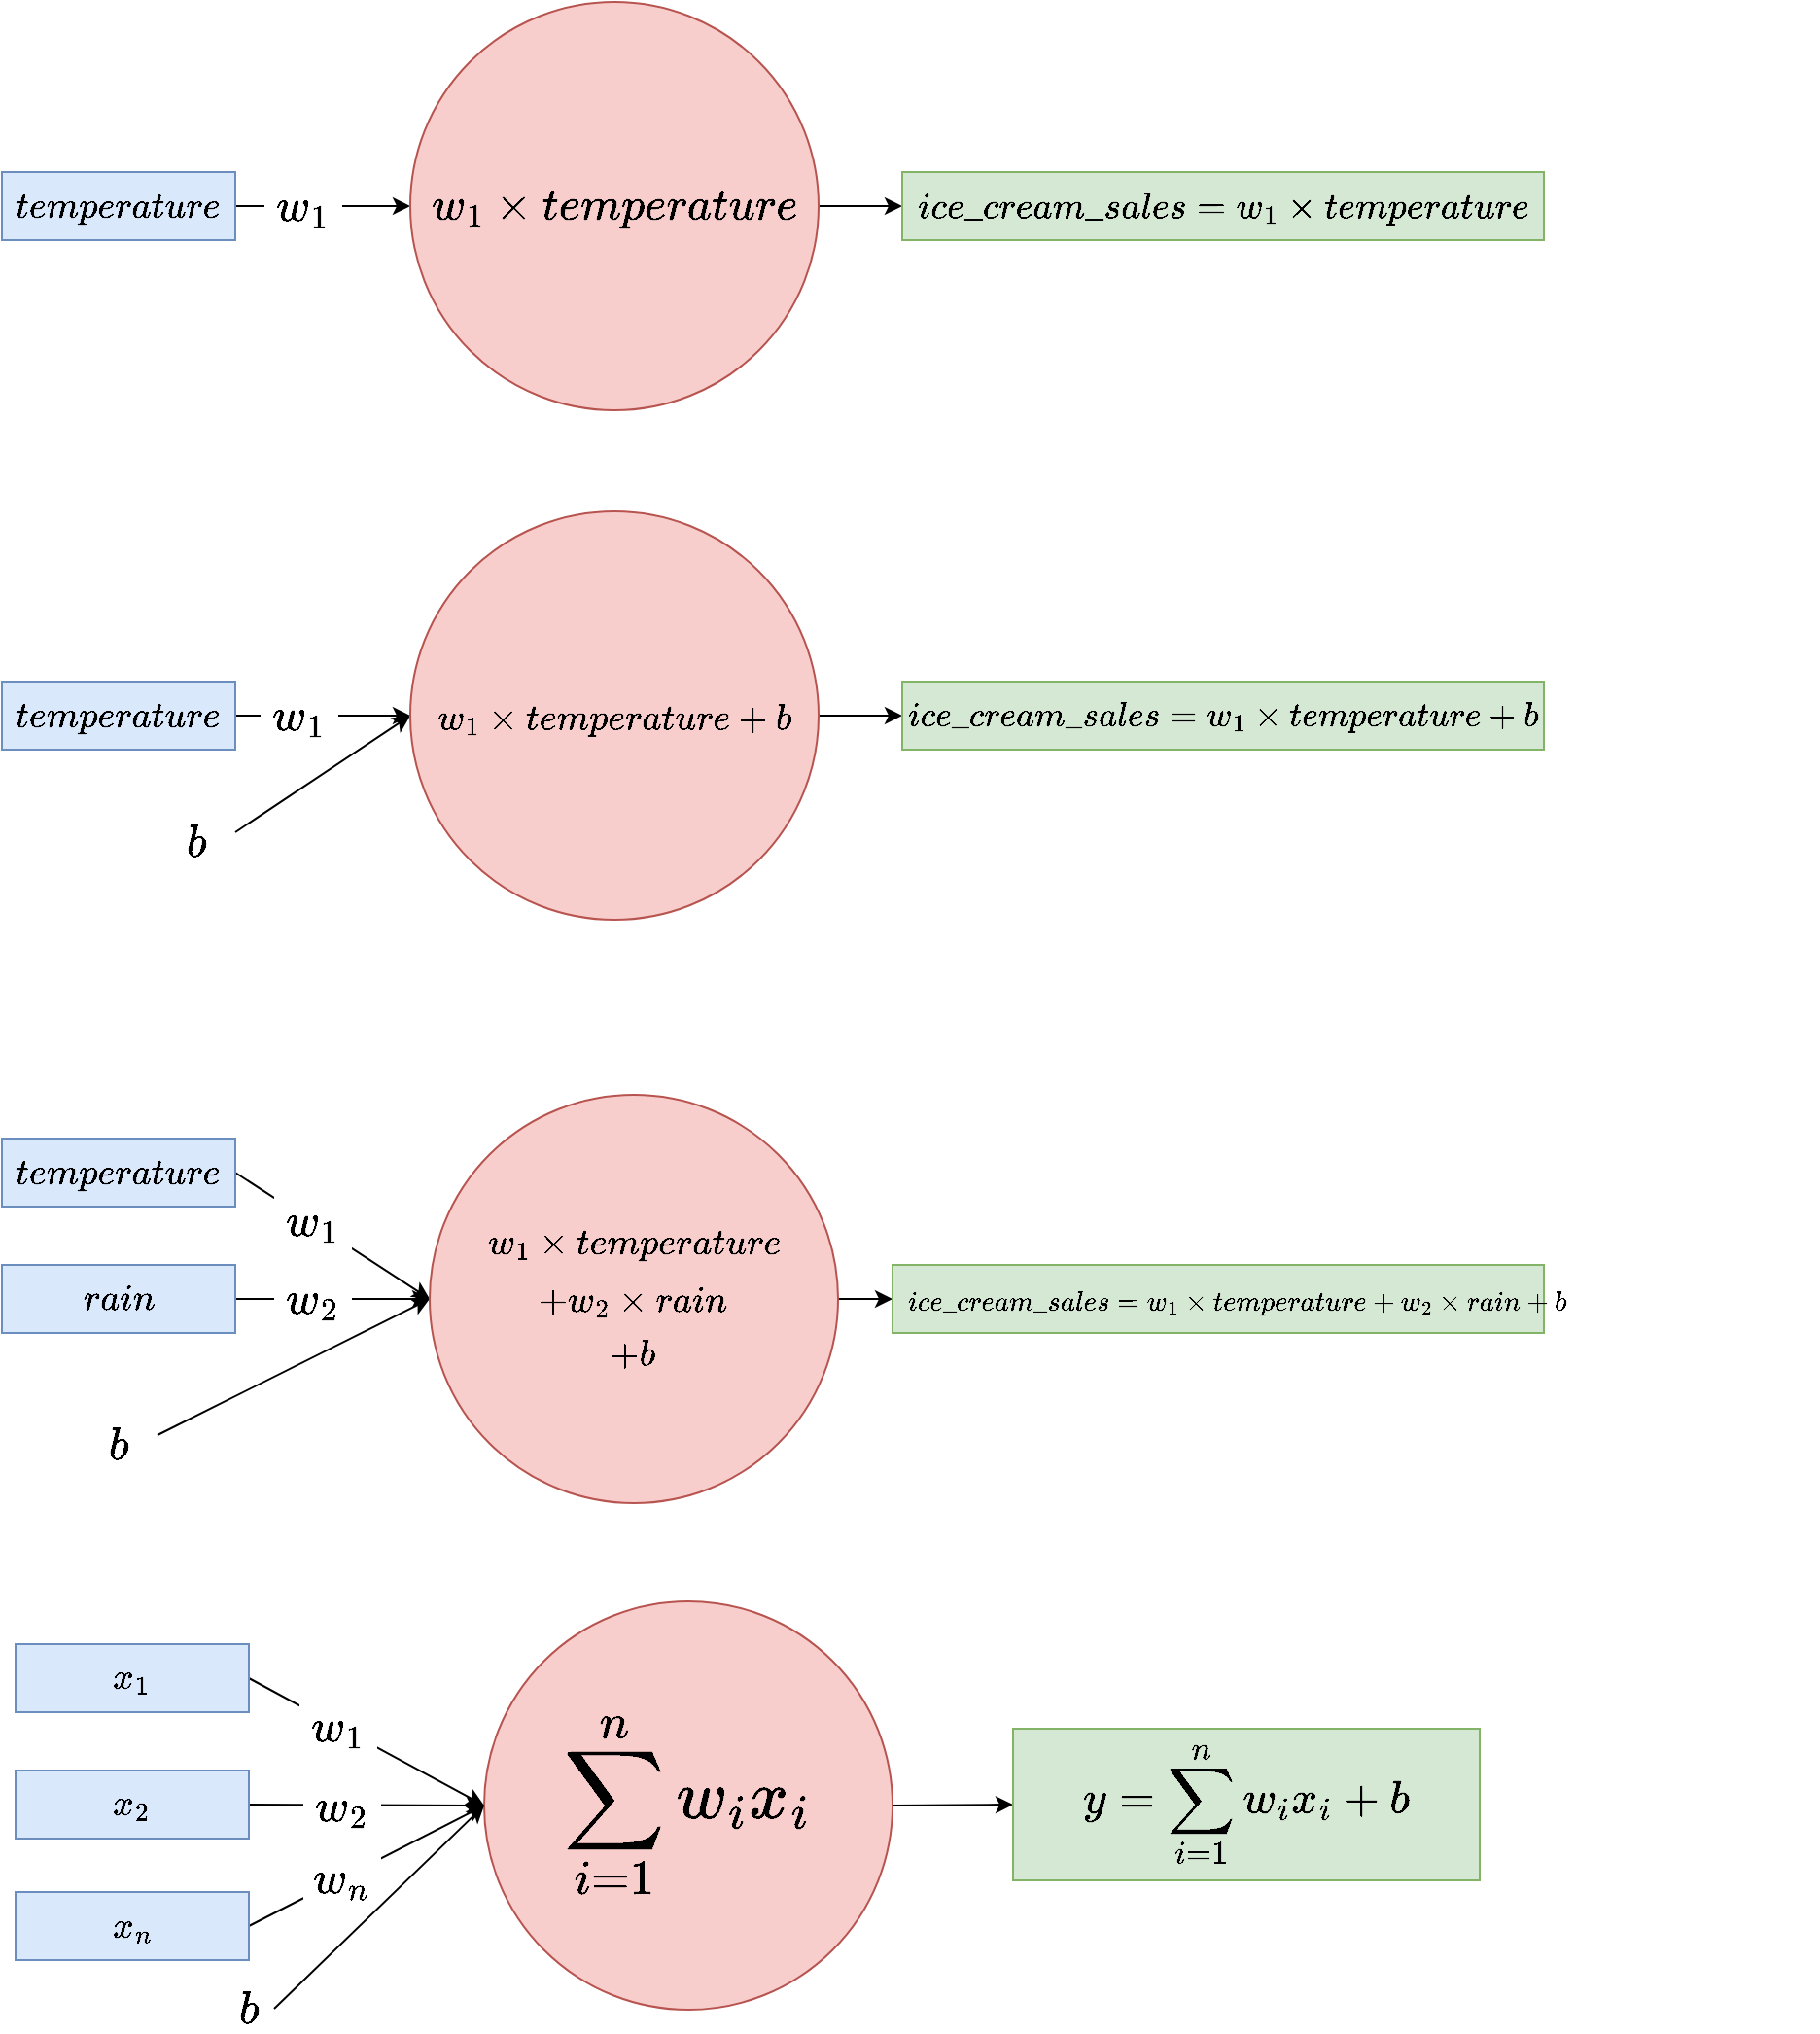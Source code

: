 <mxfile version="10.6.7" type="github"><diagram id="Y9zLMEJWqMSusZu0uU5u" name="Page-1"><mxGraphModel dx="1121" dy="725" grid="1" gridSize="10" guides="1" tooltips="1" connect="1" arrows="1" fold="1" page="1" pageScale="1" pageWidth="850" pageHeight="1100" math="1" shadow="0"><root><mxCell id="0"/><mxCell id="1" parent="0"/><mxCell id="BgzZ_jZZ9giwk1-ZCI4u-6" style="edgeStyle=orthogonalEdgeStyle;rounded=0;orthogonalLoop=1;jettySize=auto;html=1;exitX=1;exitY=0.5;exitDx=0;exitDy=0;entryX=0;entryY=0.5;entryDx=0;entryDy=0;" edge="1" parent="1" source="BgzZ_jZZ9giwk1-ZCI4u-1" target="BgzZ_jZZ9giwk1-ZCI4u-10"><mxGeometry relative="1" as="geometry"><mxPoint x="485" y="133" as="targetPoint"/></mxGeometry></mxCell><mxCell id="BgzZ_jZZ9giwk1-ZCI4u-5" style="edgeStyle=orthogonalEdgeStyle;rounded=0;orthogonalLoop=1;jettySize=auto;html=1;exitX=1;exitY=0.5;exitDx=0;exitDy=0;entryX=0;entryY=0.5;entryDx=0;entryDy=0;" edge="1" parent="1" source="BgzZ_jZZ9giwk1-ZCI4u-3" target="BgzZ_jZZ9giwk1-ZCI4u-1"><mxGeometry relative="1" as="geometry"/></mxCell><mxCell id="BgzZ_jZZ9giwk1-ZCI4u-3" value="$$temperature$$" style="rounded=0;whiteSpace=wrap;html=1;fontSize=16;fillColor=#dae8fc;strokeColor=#6c8ebf;" vertex="1" parent="1"><mxGeometry x="40" y="115.5" width="120" height="35" as="geometry"/></mxCell><mxCell id="BgzZ_jZZ9giwk1-ZCI4u-8" value="$$w_1$$" style="text;html=1;strokeColor=none;fillColor=#ffffff;align=center;verticalAlign=middle;whiteSpace=wrap;rounded=0;fontSize=20;" vertex="1" parent="1"><mxGeometry x="175" y="123" width="40" height="20" as="geometry"/></mxCell><mxCell id="BgzZ_jZZ9giwk1-ZCI4u-10" value="&lt;span&gt;$$ice\_cream\_sales=w_1 \times temperature$$&lt;/span&gt;" style="rounded=0;whiteSpace=wrap;html=1;fontSize=16;fillColor=#d5e8d4;strokeColor=#82b366;" vertex="1" parent="1"><mxGeometry x="503" y="115.5" width="330" height="35" as="geometry"/></mxCell><mxCell id="BgzZ_jZZ9giwk1-ZCI4u-19" style="edgeStyle=orthogonalEdgeStyle;rounded=0;orthogonalLoop=1;jettySize=auto;html=1;exitX=1;exitY=0.5;exitDx=0;exitDy=0;entryX=0;entryY=0.5;entryDx=0;entryDy=0;" edge="1" parent="1" source="BgzZ_jZZ9giwk1-ZCI4u-20" target="BgzZ_jZZ9giwk1-ZCI4u-25"><mxGeometry relative="1" as="geometry"><mxPoint x="485" y="395" as="targetPoint"/></mxGeometry></mxCell><mxCell id="BgzZ_jZZ9giwk1-ZCI4u-21" style="edgeStyle=orthogonalEdgeStyle;rounded=0;orthogonalLoop=1;jettySize=auto;html=1;exitX=1;exitY=0.5;exitDx=0;exitDy=0;entryX=0;entryY=0.5;entryDx=0;entryDy=0;" edge="1" parent="1" source="BgzZ_jZZ9giwk1-ZCI4u-22" target="BgzZ_jZZ9giwk1-ZCI4u-20"><mxGeometry relative="1" as="geometry"/></mxCell><mxCell id="BgzZ_jZZ9giwk1-ZCI4u-22" value="$$temperature$$" style="rounded=0;whiteSpace=wrap;html=1;fontSize=16;fillColor=#dae8fc;strokeColor=#6c8ebf;" vertex="1" parent="1"><mxGeometry x="40" y="377.5" width="120" height="35" as="geometry"/></mxCell><mxCell id="BgzZ_jZZ9giwk1-ZCI4u-23" value="$$w_1$$" style="text;html=1;strokeColor=none;fillColor=#ffffff;align=center;verticalAlign=middle;whiteSpace=wrap;rounded=0;fontSize=20;" vertex="1" parent="1"><mxGeometry x="173" y="385" width="40" height="20" as="geometry"/></mxCell><mxCell id="BgzZ_jZZ9giwk1-ZCI4u-25" value="&lt;span style=&quot;font-size: 15px;&quot;&gt;$$ice\_cream\_sales=w_1 \times temperature+b$$&lt;/span&gt;" style="rounded=0;whiteSpace=wrap;html=1;fontSize=15;fillColor=#d5e8d4;strokeColor=#82b366;" vertex="1" parent="1"><mxGeometry x="503" y="377.5" width="330" height="35" as="geometry"/></mxCell><mxCell id="BgzZ_jZZ9giwk1-ZCI4u-26" value="" style="endArrow=classic;html=1;fontSize=16;entryX=0;entryY=0.5;entryDx=0;entryDy=0;exitX=1;exitY=0.25;exitDx=0;exitDy=0;" edge="1" parent="1" source="BgzZ_jZZ9giwk1-ZCI4u-27" target="BgzZ_jZZ9giwk1-ZCI4u-20"><mxGeometry width="50" height="50" relative="1" as="geometry"><mxPoint x="160" y="520" as="sourcePoint"/><mxPoint x="190" y="520" as="targetPoint"/></mxGeometry></mxCell><mxCell id="BgzZ_jZZ9giwk1-ZCI4u-27" value="$$b$$" style="text;html=1;strokeColor=none;fillColor=none;align=center;verticalAlign=middle;whiteSpace=wrap;rounded=0;fontSize=20;" vertex="1" parent="1"><mxGeometry x="120" y="450" width="40" height="20" as="geometry"/></mxCell><mxCell id="BgzZ_jZZ9giwk1-ZCI4u-28" style="edgeStyle=orthogonalEdgeStyle;rounded=0;orthogonalLoop=1;jettySize=auto;html=1;exitX=1;exitY=0.5;exitDx=0;exitDy=0;entryX=0;entryY=0.5;entryDx=0;entryDy=0;" edge="1" parent="1" source="BgzZ_jZZ9giwk1-ZCI4u-29" target="BgzZ_jZZ9giwk1-ZCI4u-34"><mxGeometry relative="1" as="geometry"><mxPoint x="485" y="695" as="targetPoint"/></mxGeometry></mxCell><mxCell id="BgzZ_jZZ9giwk1-ZCI4u-30" style="rounded=0;orthogonalLoop=1;jettySize=auto;html=1;exitX=1;exitY=0.5;exitDx=0;exitDy=0;entryX=0;entryY=0.5;entryDx=0;entryDy=0;" edge="1" parent="1" source="BgzZ_jZZ9giwk1-ZCI4u-31" target="BgzZ_jZZ9giwk1-ZCI4u-29"><mxGeometry relative="1" as="geometry"/></mxCell><mxCell id="BgzZ_jZZ9giwk1-ZCI4u-31" value="$$temperature$$" style="rounded=0;whiteSpace=wrap;html=1;fontSize=16;fillColor=#dae8fc;strokeColor=#6c8ebf;" vertex="1" parent="1"><mxGeometry x="40" y="612.5" width="120" height="35" as="geometry"/></mxCell><mxCell id="BgzZ_jZZ9giwk1-ZCI4u-32" value="$$w_1$$" style="text;html=1;strokeColor=none;fillColor=#ffffff;align=center;verticalAlign=middle;whiteSpace=wrap;rounded=0;fontSize=20;" vertex="1" parent="1"><mxGeometry x="180" y="640" width="40" height="30" as="geometry"/></mxCell><mxCell id="BgzZ_jZZ9giwk1-ZCI4u-35" value="" style="endArrow=classic;html=1;fontSize=16;entryX=0;entryY=0.5;entryDx=0;entryDy=0;exitX=1;exitY=0.25;exitDx=0;exitDy=0;" edge="1" parent="1" target="BgzZ_jZZ9giwk1-ZCI4u-29" source="BgzZ_jZZ9giwk1-ZCI4u-36"><mxGeometry width="50" height="50" relative="1" as="geometry"><mxPoint x="160" y="820" as="sourcePoint"/><mxPoint x="190" y="820" as="targetPoint"/></mxGeometry></mxCell><mxCell id="BgzZ_jZZ9giwk1-ZCI4u-36" value="$$b$$" style="text;html=1;strokeColor=none;fillColor=none;align=center;verticalAlign=middle;whiteSpace=wrap;rounded=0;fontSize=20;" vertex="1" parent="1"><mxGeometry x="80" y="760" width="40" height="20" as="geometry"/></mxCell><mxCell id="BgzZ_jZZ9giwk1-ZCI4u-38" style="edgeStyle=none;rounded=0;orthogonalLoop=1;jettySize=auto;html=1;exitX=1;exitY=0.5;exitDx=0;exitDy=0;entryX=0;entryY=0.5;entryDx=0;entryDy=0;fontSize=15;" edge="1" parent="1" source="BgzZ_jZZ9giwk1-ZCI4u-37" target="BgzZ_jZZ9giwk1-ZCI4u-29"><mxGeometry relative="1" as="geometry"/></mxCell><mxCell id="BgzZ_jZZ9giwk1-ZCI4u-37" value="$$rain$$" style="rounded=0;whiteSpace=wrap;html=1;fontSize=16;fillColor=#dae8fc;strokeColor=#6c8ebf;" vertex="1" parent="1"><mxGeometry x="40" y="677.5" width="120" height="35" as="geometry"/></mxCell><mxCell id="BgzZ_jZZ9giwk1-ZCI4u-39" value="$$w_2$$" style="text;html=1;strokeColor=none;fillColor=#ffffff;align=center;verticalAlign=middle;whiteSpace=wrap;rounded=0;fontSize=20;" vertex="1" parent="1"><mxGeometry x="180" y="685" width="40" height="20" as="geometry"/></mxCell><mxCell id="BgzZ_jZZ9giwk1-ZCI4u-51" style="edgeStyle=orthogonalEdgeStyle;rounded=0;orthogonalLoop=1;jettySize=auto;html=1;exitX=1;exitY=0.5;exitDx=0;exitDy=0;entryX=0;entryY=0.5;entryDx=0;entryDy=0;" edge="1" parent="1" source="BgzZ_jZZ9giwk1-ZCI4u-52"><mxGeometry relative="1" as="geometry"><mxPoint x="483.724" y="955.172" as="targetPoint"/></mxGeometry></mxCell><mxCell id="BgzZ_jZZ9giwk1-ZCI4u-71" style="edgeStyle=none;rounded=0;orthogonalLoop=1;jettySize=auto;html=1;exitX=1;exitY=0.5;exitDx=0;exitDy=0;entryX=0;entryY=0.5;entryDx=0;entryDy=0;fontSize=30;" edge="1" parent="1" source="BgzZ_jZZ9giwk1-ZCI4u-52" target="BgzZ_jZZ9giwk1-ZCI4u-70"><mxGeometry relative="1" as="geometry"/></mxCell><mxCell id="BgzZ_jZZ9giwk1-ZCI4u-52" value="\[\sum\limits_{i = 1}^n {{w_i}{x_i}} \]" style="ellipse;whiteSpace=wrap;html=1;fillColor=#f8cecc;strokeColor=#b85450;fontSize=30;" vertex="1" parent="1"><mxGeometry x="288" y="850.5" width="210" height="210" as="geometry"/></mxCell><mxCell id="BgzZ_jZZ9giwk1-ZCI4u-53" style="rounded=0;orthogonalLoop=1;jettySize=auto;html=1;exitX=1;exitY=0.5;exitDx=0;exitDy=0;entryX=0;entryY=0.5;entryDx=0;entryDy=0;" edge="1" parent="1" source="BgzZ_jZZ9giwk1-ZCI4u-54" target="BgzZ_jZZ9giwk1-ZCI4u-52"><mxGeometry relative="1" as="geometry"/></mxCell><mxCell id="BgzZ_jZZ9giwk1-ZCI4u-54" value="$$x_1$$" style="rounded=0;whiteSpace=wrap;html=1;fontSize=16;fillColor=#dae8fc;strokeColor=#6c8ebf;" vertex="1" parent="1"><mxGeometry x="47" y="872.5" width="120" height="35" as="geometry"/></mxCell><mxCell id="BgzZ_jZZ9giwk1-ZCI4u-55" value="$$w_1$$" style="text;html=1;align=center;verticalAlign=middle;whiteSpace=wrap;rounded=0;fontSize=20;fillColor=#ffffff;" vertex="1" parent="1"><mxGeometry x="193" y="903.5" width="40" height="23" as="geometry"/></mxCell><mxCell id="BgzZ_jZZ9giwk1-ZCI4u-57" value="" style="endArrow=classic;html=1;fontSize=16;entryX=0;entryY=0.5;entryDx=0;entryDy=0;" edge="1" parent="1" target="BgzZ_jZZ9giwk1-ZCI4u-52"><mxGeometry width="50" height="50" relative="1" as="geometry"><mxPoint x="180" y="1060" as="sourcePoint"/><mxPoint x="197" y="1080" as="targetPoint"/></mxGeometry></mxCell><mxCell id="BgzZ_jZZ9giwk1-ZCI4u-58" value="$$b$$" style="text;html=1;strokeColor=none;fillColor=none;align=center;verticalAlign=middle;whiteSpace=wrap;rounded=0;fontSize=20;" vertex="1" parent="1"><mxGeometry x="147" y="1050" width="40" height="20" as="geometry"/></mxCell><mxCell id="BgzZ_jZZ9giwk1-ZCI4u-59" style="edgeStyle=none;rounded=0;orthogonalLoop=1;jettySize=auto;html=1;exitX=1;exitY=0.5;exitDx=0;exitDy=0;entryX=0;entryY=0.5;entryDx=0;entryDy=0;fontSize=15;" edge="1" parent="1" source="BgzZ_jZZ9giwk1-ZCI4u-60" target="BgzZ_jZZ9giwk1-ZCI4u-52"><mxGeometry relative="1" as="geometry"/></mxCell><mxCell id="BgzZ_jZZ9giwk1-ZCI4u-60" value="$$x_2$$" style="rounded=0;whiteSpace=wrap;html=1;fontSize=16;fillColor=#dae8fc;strokeColor=#6c8ebf;" vertex="1" parent="1"><mxGeometry x="47" y="937.5" width="120" height="35" as="geometry"/></mxCell><mxCell id="BgzZ_jZZ9giwk1-ZCI4u-61" value="$$w_2$$" style="text;html=1;align=center;verticalAlign=middle;whiteSpace=wrap;rounded=0;fontSize=20;fillColor=#ffffff;" vertex="1" parent="1"><mxGeometry x="195" y="944" width="40" height="23" as="geometry"/></mxCell><mxCell id="BgzZ_jZZ9giwk1-ZCI4u-67" style="edgeStyle=none;rounded=0;orthogonalLoop=1;jettySize=auto;html=1;exitX=1;exitY=0.5;exitDx=0;exitDy=0;entryX=0;entryY=0.5;entryDx=0;entryDy=0;fontSize=35;" edge="1" parent="1" source="BgzZ_jZZ9giwk1-ZCI4u-66" target="BgzZ_jZZ9giwk1-ZCI4u-52"><mxGeometry relative="1" as="geometry"/></mxCell><mxCell id="BgzZ_jZZ9giwk1-ZCI4u-66" value="$$x_n$$" style="rounded=0;whiteSpace=wrap;html=1;fontSize=16;fillColor=#dae8fc;strokeColor=#6c8ebf;" vertex="1" parent="1"><mxGeometry x="47" y="1000" width="120" height="35" as="geometry"/></mxCell><mxCell id="BgzZ_jZZ9giwk1-ZCI4u-68" value="$$w_n$$" style="text;html=1;align=center;verticalAlign=middle;whiteSpace=wrap;rounded=0;fontSize=20;fillColor=#ffffff;" vertex="1" parent="1"><mxGeometry x="195" y="981.5" width="40" height="23" as="geometry"/></mxCell><mxCell id="BgzZ_jZZ9giwk1-ZCI4u-70" value="\[y = \sum\limits_{i = 1}^n {{w_i}{x_i}} + b\]" style="rounded=0;whiteSpace=wrap;html=1;fillColor=#d5e8d4;fontSize=20;strokeColor=#82b366;" vertex="1" parent="1"><mxGeometry x="560" y="916" width="240" height="78" as="geometry"/></mxCell><mxCell id="BgzZ_jZZ9giwk1-ZCI4u-72" value="" style="group" vertex="1" connectable="0" parent="1"><mxGeometry x="498" y="671" width="476" height="41.5" as="geometry"/></mxCell><mxCell id="BgzZ_jZZ9giwk1-ZCI4u-34" value="" style="rounded=0;whiteSpace=wrap;html=1;fontSize=35;fillColor=#d5e8d4;strokeColor=#82b366;" vertex="1" parent="BgzZ_jZZ9giwk1-ZCI4u-72"><mxGeometry y="6.5" width="335" height="35" as="geometry"/></mxCell><mxCell id="BgzZ_jZZ9giwk1-ZCI4u-48" value="$$ice\_cream\_sales=w_1 \times temperature+w_2 \times rain+b$$" style="text;html=1;fontSize=12;" vertex="1" parent="BgzZ_jZZ9giwk1-ZCI4u-72"><mxGeometry x="6" width="470" height="30" as="geometry"/></mxCell><mxCell id="BgzZ_jZZ9giwk1-ZCI4u-73" value="" style="group" vertex="1" connectable="0" parent="1"><mxGeometry x="260" y="590" width="210" height="210" as="geometry"/></mxCell><mxCell id="BgzZ_jZZ9giwk1-ZCI4u-29" value="" style="ellipse;whiteSpace=wrap;html=1;fillColor=#f8cecc;strokeColor=#b85450;" vertex="1" parent="BgzZ_jZZ9giwk1-ZCI4u-73"><mxGeometry width="210" height="210" as="geometry"/></mxCell><mxCell id="BgzZ_jZZ9giwk1-ZCI4u-47" value="" style="group" vertex="1" connectable="0" parent="BgzZ_jZZ9giwk1-ZCI4u-73"><mxGeometry x="10" y="76.5" width="190" height="84" as="geometry"/></mxCell><mxCell id="BgzZ_jZZ9giwk1-ZCI4u-33" value="$$+b$$&lt;br style=&quot;font-size: 16px&quot;&gt;" style="text;html=1;strokeColor=none;fillColor=none;align=center;verticalAlign=middle;whiteSpace=wrap;rounded=0;fontSize=16;" vertex="1" parent="BgzZ_jZZ9giwk1-ZCI4u-47"><mxGeometry y="49" width="190" height="35" as="geometry"/></mxCell><mxCell id="BgzZ_jZZ9giwk1-ZCI4u-40" value="&lt;br&gt;$$+w_2 \times rain$$&lt;br style=&quot;font-size: 16px&quot;&gt;" style="text;html=1;strokeColor=none;fillColor=none;align=center;verticalAlign=middle;whiteSpace=wrap;rounded=0;fontSize=16;direction=south;" vertex="1" parent="BgzZ_jZZ9giwk1-ZCI4u-47"><mxGeometry x="30" y="16.5" width="130" height="25" as="geometry"/></mxCell><mxCell id="BgzZ_jZZ9giwk1-ZCI4u-41" value="$$w_1 \times temperature$$&amp;nbsp;&lt;br style=&quot;font-size: 16px&quot;&gt;" style="text;html=1;strokeColor=none;fillColor=none;align=center;verticalAlign=middle;whiteSpace=wrap;rounded=0;fontSize=16;" vertex="1" parent="BgzZ_jZZ9giwk1-ZCI4u-47"><mxGeometry width="190" height="19" as="geometry"/></mxCell><mxCell id="BgzZ_jZZ9giwk1-ZCI4u-74" value="" style="group" vertex="1" connectable="0" parent="1"><mxGeometry x="250" y="290" width="210" height="210" as="geometry"/></mxCell><mxCell id="BgzZ_jZZ9giwk1-ZCI4u-76" value="" style="group" vertex="1" connectable="0" parent="BgzZ_jZZ9giwk1-ZCI4u-74"><mxGeometry width="210" height="210" as="geometry"/></mxCell><mxCell id="BgzZ_jZZ9giwk1-ZCI4u-20" value="" style="ellipse;whiteSpace=wrap;html=1;fillColor=#f8cecc;strokeColor=#b85450;" vertex="1" parent="BgzZ_jZZ9giwk1-ZCI4u-76"><mxGeometry width="210" height="210" as="geometry"/></mxCell><mxCell id="BgzZ_jZZ9giwk1-ZCI4u-24" value="$$w_1 \times temperature+b$$&lt;br style=&quot;font-size: 16px;&quot;&gt;" style="text;html=1;strokeColor=none;fillColor=none;align=center;verticalAlign=middle;whiteSpace=wrap;rounded=0;fontSize=16;" vertex="1" parent="BgzZ_jZZ9giwk1-ZCI4u-76"><mxGeometry x="10" y="91" width="190" height="50" as="geometry"/></mxCell><mxCell id="BgzZ_jZZ9giwk1-ZCI4u-77" value="" style="group" vertex="1" connectable="0" parent="1"><mxGeometry x="250" y="28" width="210" height="210" as="geometry"/></mxCell><mxCell id="BgzZ_jZZ9giwk1-ZCI4u-75" value="" style="group" vertex="1" connectable="0" parent="BgzZ_jZZ9giwk1-ZCI4u-77"><mxGeometry width="210" height="210" as="geometry"/></mxCell><mxCell id="BgzZ_jZZ9giwk1-ZCI4u-1" value="" style="ellipse;whiteSpace=wrap;html=1;fillColor=#f8cecc;strokeColor=#b85450;" vertex="1" parent="BgzZ_jZZ9giwk1-ZCI4u-75"><mxGeometry width="210" height="210" as="geometry"/></mxCell><mxCell id="BgzZ_jZZ9giwk1-ZCI4u-9" value="$$w_1 \times temperature$$&lt;br style=&quot;font-size: 20px&quot;&gt;" style="text;html=1;strokeColor=none;fillColor=none;align=center;verticalAlign=middle;whiteSpace=wrap;rounded=0;fontSize=20;" vertex="1" parent="BgzZ_jZZ9giwk1-ZCI4u-75"><mxGeometry x="10" y="91" width="190" height="50" as="geometry"/></mxCell></root></mxGraphModel></diagram></mxfile>